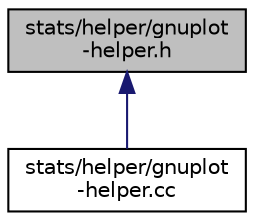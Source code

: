 digraph "stats/helper/gnuplot-helper.h"
{
  edge [fontname="Helvetica",fontsize="10",labelfontname="Helvetica",labelfontsize="10"];
  node [fontname="Helvetica",fontsize="10",shape=record];
  Node1 [label="stats/helper/gnuplot\l-helper.h",height=0.2,width=0.4,color="black", fillcolor="grey75", style="filled", fontcolor="black"];
  Node1 -> Node2 [dir="back",color="midnightblue",fontsize="10",style="solid"];
  Node2 [label="stats/helper/gnuplot\l-helper.cc",height=0.2,width=0.4,color="black", fillcolor="white", style="filled",URL="$d7/dfe/gnuplot-helper_8cc.html"];
}
